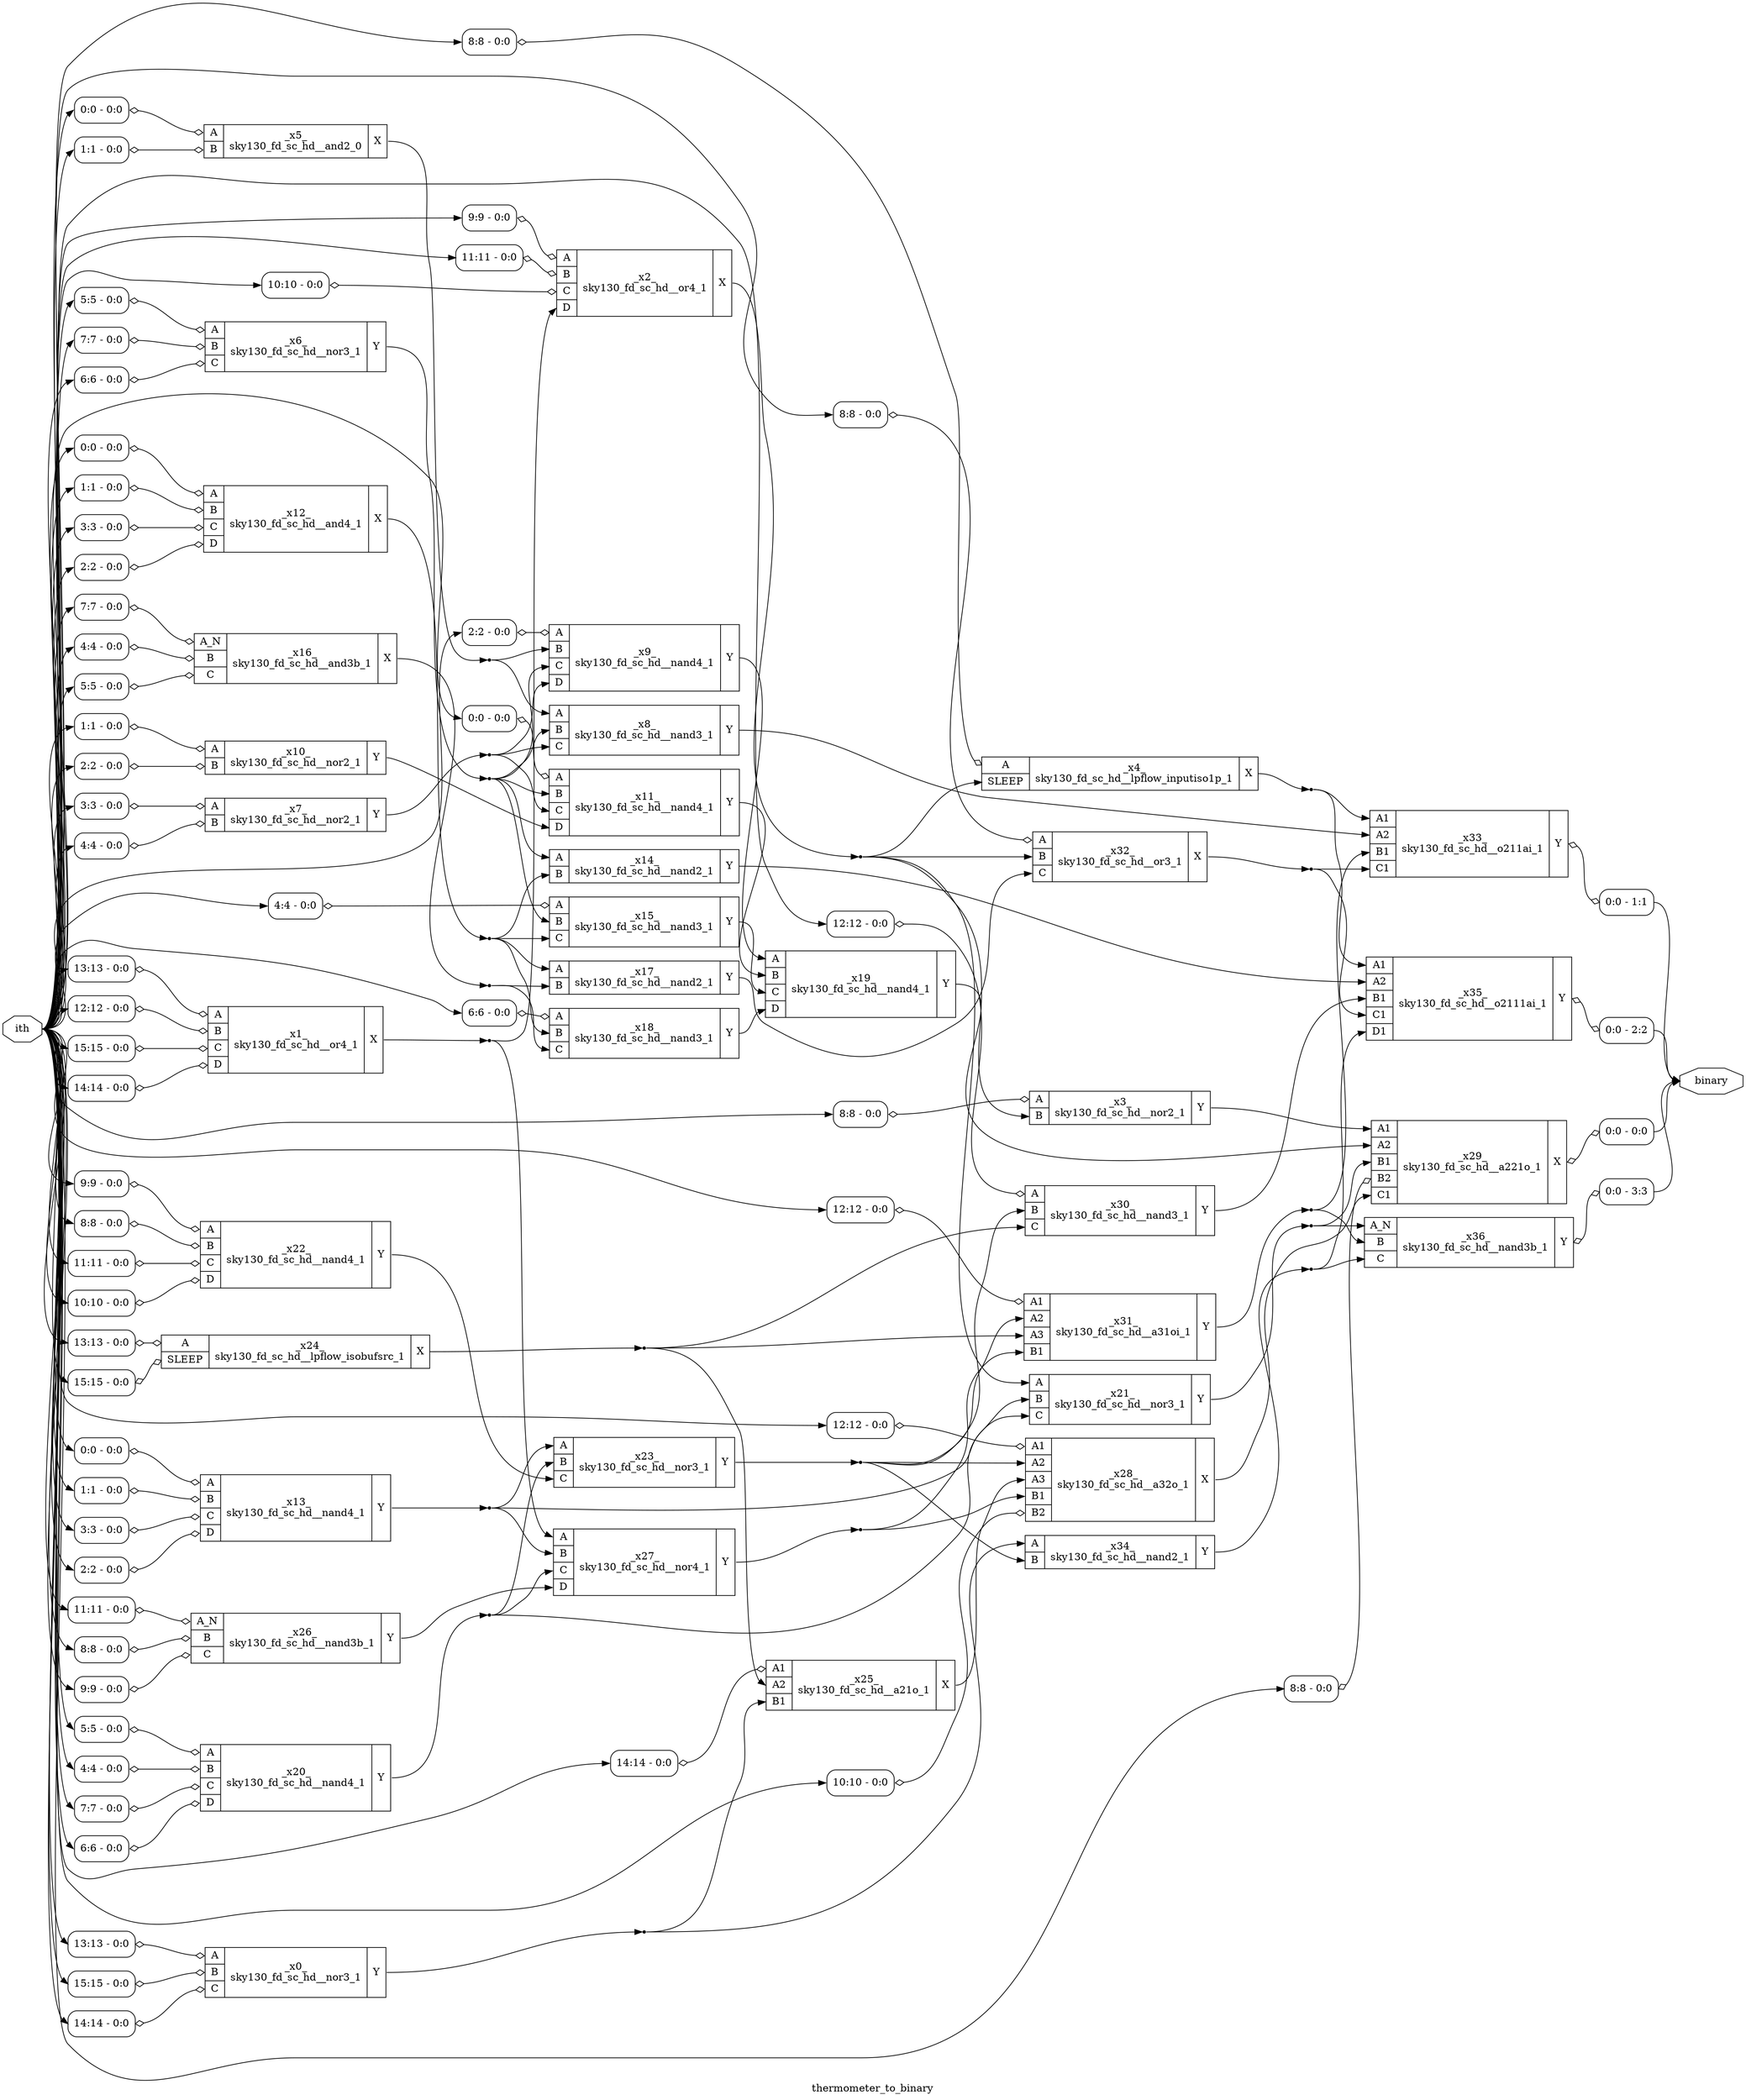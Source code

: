 digraph "thermometer_to_binary" {
label="thermometer_to_binary";
rankdir="LR";
remincross=true;
n34 [ shape=octagon, label="binary", color="black", fontcolor="black" ];
n35 [ shape=octagon, label="ith", color="black", fontcolor="black" ];
c40 [ shape=record, label="{{<p36> A|<p37> B|<p38> C}|_x0_\nsky130_fd_sc_hd__nor3_1|{<p39> Y}}",  ];
x0 [ shape=record, style=rounded, label="<s0> 13:13 - 0:0 ", color="black", fontcolor="black" ];
x0:e -> c40:p36:w [arrowhead=odiamond, arrowtail=odiamond, dir=both, color="black", fontcolor="black", label=""];
x1 [ shape=record, style=rounded, label="<s0> 15:15 - 0:0 ", color="black", fontcolor="black" ];
x1:e -> c40:p37:w [arrowhead=odiamond, arrowtail=odiamond, dir=both, color="black", fontcolor="black", label=""];
x2 [ shape=record, style=rounded, label="<s0> 14:14 - 0:0 ", color="black", fontcolor="black" ];
x2:e -> c40:p38:w [arrowhead=odiamond, arrowtail=odiamond, dir=both, color="black", fontcolor="black", label=""];
c43 [ shape=record, label="{{<p36> A|<p37> B|<p38> C|<p41> D}|_x1_\nsky130_fd_sc_hd__or4_1|{<p42> X}}",  ];
x3 [ shape=record, style=rounded, label="<s0> 13:13 - 0:0 ", color="black", fontcolor="black" ];
x3:e -> c43:p36:w [arrowhead=odiamond, arrowtail=odiamond, dir=both, color="black", fontcolor="black", label=""];
x4 [ shape=record, style=rounded, label="<s0> 12:12 - 0:0 ", color="black", fontcolor="black" ];
x4:e -> c43:p37:w [arrowhead=odiamond, arrowtail=odiamond, dir=both, color="black", fontcolor="black", label=""];
x5 [ shape=record, style=rounded, label="<s0> 15:15 - 0:0 ", color="black", fontcolor="black" ];
x5:e -> c43:p38:w [arrowhead=odiamond, arrowtail=odiamond, dir=both, color="black", fontcolor="black", label=""];
x6 [ shape=record, style=rounded, label="<s0> 14:14 - 0:0 ", color="black", fontcolor="black" ];
x6:e -> c43:p41:w [arrowhead=odiamond, arrowtail=odiamond, dir=both, color="black", fontcolor="black", label=""];
c44 [ shape=record, label="{{<p36> A|<p37> B|<p38> C|<p41> D}|_x2_\nsky130_fd_sc_hd__or4_1|{<p42> X}}",  ];
x7 [ shape=record, style=rounded, label="<s0> 9:9 - 0:0 ", color="black", fontcolor="black" ];
x7:e -> c44:p36:w [arrowhead=odiamond, arrowtail=odiamond, dir=both, color="black", fontcolor="black", label=""];
x8 [ shape=record, style=rounded, label="<s0> 11:11 - 0:0 ", color="black", fontcolor="black" ];
x8:e -> c44:p37:w [arrowhead=odiamond, arrowtail=odiamond, dir=both, color="black", fontcolor="black", label=""];
x9 [ shape=record, style=rounded, label="<s0> 10:10 - 0:0 ", color="black", fontcolor="black" ];
x9:e -> c44:p38:w [arrowhead=odiamond, arrowtail=odiamond, dir=both, color="black", fontcolor="black", label=""];
c45 [ shape=record, label="{{<p36> A|<p37> B}|_x3_\nsky130_fd_sc_hd__nor2_1|{<p39> Y}}",  ];
x10 [ shape=record, style=rounded, label="<s0> 8:8 - 0:0 ", color="black", fontcolor="black" ];
x10:e -> c45:p36:w [arrowhead=odiamond, arrowtail=odiamond, dir=both, color="black", fontcolor="black", label=""];
c47 [ shape=record, label="{{<p36> A|<p46> SLEEP}|_x4_\nsky130_fd_sc_hd__lpflow_inputiso1p_1|{<p42> X}}",  ];
x11 [ shape=record, style=rounded, label="<s0> 8:8 - 0:0 ", color="black", fontcolor="black" ];
x11:e -> c47:p36:w [arrowhead=odiamond, arrowtail=odiamond, dir=both, color="black", fontcolor="black", label=""];
c48 [ shape=record, label="{{<p36> A|<p37> B}|_x5_\nsky130_fd_sc_hd__and2_0|{<p42> X}}",  ];
x12 [ shape=record, style=rounded, label="<s0> 0:0 - 0:0 ", color="black", fontcolor="black" ];
x12:e -> c48:p36:w [arrowhead=odiamond, arrowtail=odiamond, dir=both, color="black", fontcolor="black", label=""];
x13 [ shape=record, style=rounded, label="<s0> 1:1 - 0:0 ", color="black", fontcolor="black" ];
x13:e -> c48:p37:w [arrowhead=odiamond, arrowtail=odiamond, dir=both, color="black", fontcolor="black", label=""];
c49 [ shape=record, label="{{<p36> A|<p37> B|<p38> C}|_x6_\nsky130_fd_sc_hd__nor3_1|{<p39> Y}}",  ];
x14 [ shape=record, style=rounded, label="<s0> 5:5 - 0:0 ", color="black", fontcolor="black" ];
x14:e -> c49:p36:w [arrowhead=odiamond, arrowtail=odiamond, dir=both, color="black", fontcolor="black", label=""];
x15 [ shape=record, style=rounded, label="<s0> 7:7 - 0:0 ", color="black", fontcolor="black" ];
x15:e -> c49:p37:w [arrowhead=odiamond, arrowtail=odiamond, dir=both, color="black", fontcolor="black", label=""];
x16 [ shape=record, style=rounded, label="<s0> 6:6 - 0:0 ", color="black", fontcolor="black" ];
x16:e -> c49:p38:w [arrowhead=odiamond, arrowtail=odiamond, dir=both, color="black", fontcolor="black", label=""];
c50 [ shape=record, label="{{<p36> A|<p37> B}|_x7_\nsky130_fd_sc_hd__nor2_1|{<p39> Y}}",  ];
x17 [ shape=record, style=rounded, label="<s0> 3:3 - 0:0 ", color="black", fontcolor="black" ];
x17:e -> c50:p36:w [arrowhead=odiamond, arrowtail=odiamond, dir=both, color="black", fontcolor="black", label=""];
x18 [ shape=record, style=rounded, label="<s0> 4:4 - 0:0 ", color="black", fontcolor="black" ];
x18:e -> c50:p37:w [arrowhead=odiamond, arrowtail=odiamond, dir=both, color="black", fontcolor="black", label=""];
c51 [ shape=record, label="{{<p36> A|<p37> B|<p38> C}|_x8_\nsky130_fd_sc_hd__nand3_1|{<p39> Y}}",  ];
c52 [ shape=record, label="{{<p36> A|<p37> B|<p38> C|<p41> D}|_x9_\nsky130_fd_sc_hd__nand4_1|{<p39> Y}}",  ];
x19 [ shape=record, style=rounded, label="<s0> 2:2 - 0:0 ", color="black", fontcolor="black" ];
x19:e -> c52:p36:w [arrowhead=odiamond, arrowtail=odiamond, dir=both, color="black", fontcolor="black", label=""];
c53 [ shape=record, label="{{<p36> A|<p37> B}|_x10_\nsky130_fd_sc_hd__nor2_1|{<p39> Y}}",  ];
x20 [ shape=record, style=rounded, label="<s0> 1:1 - 0:0 ", color="black", fontcolor="black" ];
x20:e -> c53:p36:w [arrowhead=odiamond, arrowtail=odiamond, dir=both, color="black", fontcolor="black", label=""];
x21 [ shape=record, style=rounded, label="<s0> 2:2 - 0:0 ", color="black", fontcolor="black" ];
x21:e -> c53:p37:w [arrowhead=odiamond, arrowtail=odiamond, dir=both, color="black", fontcolor="black", label=""];
c54 [ shape=record, label="{{<p36> A|<p37> B|<p38> C|<p41> D}|_x11_\nsky130_fd_sc_hd__nand4_1|{<p39> Y}}",  ];
x22 [ shape=record, style=rounded, label="<s0> 0:0 - 0:0 ", color="black", fontcolor="black" ];
x22:e -> c54:p36:w [arrowhead=odiamond, arrowtail=odiamond, dir=both, color="black", fontcolor="black", label=""];
c55 [ shape=record, label="{{<p36> A|<p37> B|<p38> C|<p41> D}|_x12_\nsky130_fd_sc_hd__and4_1|{<p42> X}}",  ];
x23 [ shape=record, style=rounded, label="<s0> 0:0 - 0:0 ", color="black", fontcolor="black" ];
x23:e -> c55:p36:w [arrowhead=odiamond, arrowtail=odiamond, dir=both, color="black", fontcolor="black", label=""];
x24 [ shape=record, style=rounded, label="<s0> 1:1 - 0:0 ", color="black", fontcolor="black" ];
x24:e -> c55:p37:w [arrowhead=odiamond, arrowtail=odiamond, dir=both, color="black", fontcolor="black", label=""];
x25 [ shape=record, style=rounded, label="<s0> 3:3 - 0:0 ", color="black", fontcolor="black" ];
x25:e -> c55:p38:w [arrowhead=odiamond, arrowtail=odiamond, dir=both, color="black", fontcolor="black", label=""];
x26 [ shape=record, style=rounded, label="<s0> 2:2 - 0:0 ", color="black", fontcolor="black" ];
x26:e -> c55:p41:w [arrowhead=odiamond, arrowtail=odiamond, dir=both, color="black", fontcolor="black", label=""];
c56 [ shape=record, label="{{<p36> A|<p37> B|<p38> C|<p41> D}|_x13_\nsky130_fd_sc_hd__nand4_1|{<p39> Y}}",  ];
x27 [ shape=record, style=rounded, label="<s0> 0:0 - 0:0 ", color="black", fontcolor="black" ];
x27:e -> c56:p36:w [arrowhead=odiamond, arrowtail=odiamond, dir=both, color="black", fontcolor="black", label=""];
x28 [ shape=record, style=rounded, label="<s0> 1:1 - 0:0 ", color="black", fontcolor="black" ];
x28:e -> c56:p37:w [arrowhead=odiamond, arrowtail=odiamond, dir=both, color="black", fontcolor="black", label=""];
x29 [ shape=record, style=rounded, label="<s0> 3:3 - 0:0 ", color="black", fontcolor="black" ];
x29:e -> c56:p38:w [arrowhead=odiamond, arrowtail=odiamond, dir=both, color="black", fontcolor="black", label=""];
x30 [ shape=record, style=rounded, label="<s0> 2:2 - 0:0 ", color="black", fontcolor="black" ];
x30:e -> c56:p41:w [arrowhead=odiamond, arrowtail=odiamond, dir=both, color="black", fontcolor="black", label=""];
c57 [ shape=record, label="{{<p36> A|<p37> B}|_x14_\nsky130_fd_sc_hd__nand2_1|{<p39> Y}}",  ];
c58 [ shape=record, label="{{<p36> A|<p37> B|<p38> C}|_x15_\nsky130_fd_sc_hd__nand3_1|{<p39> Y}}",  ];
x31 [ shape=record, style=rounded, label="<s0> 4:4 - 0:0 ", color="black", fontcolor="black" ];
x31:e -> c58:p36:w [arrowhead=odiamond, arrowtail=odiamond, dir=both, color="black", fontcolor="black", label=""];
c60 [ shape=record, label="{{<p59> A_N|<p37> B|<p38> C}|_x16_\nsky130_fd_sc_hd__and3b_1|{<p42> X}}",  ];
x32 [ shape=record, style=rounded, label="<s0> 7:7 - 0:0 ", color="black", fontcolor="black" ];
x32:e -> c60:p59:w [arrowhead=odiamond, arrowtail=odiamond, dir=both, color="black", fontcolor="black", label=""];
x33 [ shape=record, style=rounded, label="<s0> 4:4 - 0:0 ", color="black", fontcolor="black" ];
x33:e -> c60:p37:w [arrowhead=odiamond, arrowtail=odiamond, dir=both, color="black", fontcolor="black", label=""];
x34 [ shape=record, style=rounded, label="<s0> 5:5 - 0:0 ", color="black", fontcolor="black" ];
x34:e -> c60:p38:w [arrowhead=odiamond, arrowtail=odiamond, dir=both, color="black", fontcolor="black", label=""];
c61 [ shape=record, label="{{<p36> A|<p37> B}|_x17_\nsky130_fd_sc_hd__nand2_1|{<p39> Y}}",  ];
c62 [ shape=record, label="{{<p36> A|<p37> B|<p38> C}|_x18_\nsky130_fd_sc_hd__nand3_1|{<p39> Y}}",  ];
x35 [ shape=record, style=rounded, label="<s0> 6:6 - 0:0 ", color="black", fontcolor="black" ];
x35:e -> c62:p36:w [arrowhead=odiamond, arrowtail=odiamond, dir=both, color="black", fontcolor="black", label=""];
c63 [ shape=record, label="{{<p36> A|<p37> B|<p38> C|<p41> D}|_x19_\nsky130_fd_sc_hd__nand4_1|{<p39> Y}}",  ];
c64 [ shape=record, label="{{<p36> A|<p37> B|<p38> C|<p41> D}|_x20_\nsky130_fd_sc_hd__nand4_1|{<p39> Y}}",  ];
x36 [ shape=record, style=rounded, label="<s0> 5:5 - 0:0 ", color="black", fontcolor="black" ];
x36:e -> c64:p36:w [arrowhead=odiamond, arrowtail=odiamond, dir=both, color="black", fontcolor="black", label=""];
x37 [ shape=record, style=rounded, label="<s0> 4:4 - 0:0 ", color="black", fontcolor="black" ];
x37:e -> c64:p37:w [arrowhead=odiamond, arrowtail=odiamond, dir=both, color="black", fontcolor="black", label=""];
x38 [ shape=record, style=rounded, label="<s0> 7:7 - 0:0 ", color="black", fontcolor="black" ];
x38:e -> c64:p38:w [arrowhead=odiamond, arrowtail=odiamond, dir=both, color="black", fontcolor="black", label=""];
x39 [ shape=record, style=rounded, label="<s0> 6:6 - 0:0 ", color="black", fontcolor="black" ];
x39:e -> c64:p41:w [arrowhead=odiamond, arrowtail=odiamond, dir=both, color="black", fontcolor="black", label=""];
c65 [ shape=record, label="{{<p36> A|<p37> B|<p38> C}|_x21_\nsky130_fd_sc_hd__nor3_1|{<p39> Y}}",  ];
c66 [ shape=record, label="{{<p36> A|<p37> B|<p38> C|<p41> D}|_x22_\nsky130_fd_sc_hd__nand4_1|{<p39> Y}}",  ];
x40 [ shape=record, style=rounded, label="<s0> 9:9 - 0:0 ", color="black", fontcolor="black" ];
x40:e -> c66:p36:w [arrowhead=odiamond, arrowtail=odiamond, dir=both, color="black", fontcolor="black", label=""];
x41 [ shape=record, style=rounded, label="<s0> 8:8 - 0:0 ", color="black", fontcolor="black" ];
x41:e -> c66:p37:w [arrowhead=odiamond, arrowtail=odiamond, dir=both, color="black", fontcolor="black", label=""];
x42 [ shape=record, style=rounded, label="<s0> 11:11 - 0:0 ", color="black", fontcolor="black" ];
x42:e -> c66:p38:w [arrowhead=odiamond, arrowtail=odiamond, dir=both, color="black", fontcolor="black", label=""];
x43 [ shape=record, style=rounded, label="<s0> 10:10 - 0:0 ", color="black", fontcolor="black" ];
x43:e -> c66:p41:w [arrowhead=odiamond, arrowtail=odiamond, dir=both, color="black", fontcolor="black", label=""];
c67 [ shape=record, label="{{<p36> A|<p37> B|<p38> C}|_x23_\nsky130_fd_sc_hd__nor3_1|{<p39> Y}}",  ];
c68 [ shape=record, label="{{<p36> A|<p46> SLEEP}|_x24_\nsky130_fd_sc_hd__lpflow_isobufsrc_1|{<p42> X}}",  ];
x44 [ shape=record, style=rounded, label="<s0> 13:13 - 0:0 ", color="black", fontcolor="black" ];
x44:e -> c68:p36:w [arrowhead=odiamond, arrowtail=odiamond, dir=both, color="black", fontcolor="black", label=""];
x45 [ shape=record, style=rounded, label="<s0> 15:15 - 0:0 ", color="black", fontcolor="black" ];
x45:e -> c68:p46:w [arrowhead=odiamond, arrowtail=odiamond, dir=both, color="black", fontcolor="black", label=""];
c72 [ shape=record, label="{{<p69> A1|<p70> A2|<p71> B1}|_x25_\nsky130_fd_sc_hd__a21o_1|{<p42> X}}",  ];
x46 [ shape=record, style=rounded, label="<s0> 14:14 - 0:0 ", color="black", fontcolor="black" ];
x46:e -> c72:p69:w [arrowhead=odiamond, arrowtail=odiamond, dir=both, color="black", fontcolor="black", label=""];
c73 [ shape=record, label="{{<p59> A_N|<p37> B|<p38> C}|_x26_\nsky130_fd_sc_hd__nand3b_1|{<p39> Y}}",  ];
x47 [ shape=record, style=rounded, label="<s0> 11:11 - 0:0 ", color="black", fontcolor="black" ];
x47:e -> c73:p59:w [arrowhead=odiamond, arrowtail=odiamond, dir=both, color="black", fontcolor="black", label=""];
x48 [ shape=record, style=rounded, label="<s0> 8:8 - 0:0 ", color="black", fontcolor="black" ];
x48:e -> c73:p37:w [arrowhead=odiamond, arrowtail=odiamond, dir=both, color="black", fontcolor="black", label=""];
x49 [ shape=record, style=rounded, label="<s0> 9:9 - 0:0 ", color="black", fontcolor="black" ];
x49:e -> c73:p38:w [arrowhead=odiamond, arrowtail=odiamond, dir=both, color="black", fontcolor="black", label=""];
c74 [ shape=record, label="{{<p36> A|<p37> B|<p38> C|<p41> D}|_x27_\nsky130_fd_sc_hd__nor4_1|{<p39> Y}}",  ];
c77 [ shape=record, label="{{<p69> A1|<p70> A2|<p75> A3|<p71> B1|<p76> B2}|_x28_\nsky130_fd_sc_hd__a32o_1|{<p42> X}}",  ];
x50 [ shape=record, style=rounded, label="<s0> 12:12 - 0:0 ", color="black", fontcolor="black" ];
x50:e -> c77:p69:w [arrowhead=odiamond, arrowtail=odiamond, dir=both, color="black", fontcolor="black", label=""];
x51 [ shape=record, style=rounded, label="<s0> 10:10 - 0:0 ", color="black", fontcolor="black" ];
x51:e -> c77:p76:w [arrowhead=odiamond, arrowtail=odiamond, dir=both, color="black", fontcolor="black", label=""];
c79 [ shape=record, label="{{<p69> A1|<p70> A2|<p71> B1|<p76> B2|<p78> C1}|_x29_\nsky130_fd_sc_hd__a221o_1|{<p42> X}}",  ];
x52 [ shape=record, style=rounded, label="<s0> 8:8 - 0:0 ", color="black", fontcolor="black" ];
x52:e -> c79:p76:w [arrowhead=odiamond, arrowtail=odiamond, dir=both, color="black", fontcolor="black", label=""];
x53 [ shape=record, style=rounded, label="<s0> 0:0 - 0:0 ", color="black", fontcolor="black" ];
c79:p42:e -> x53:w [arrowhead=odiamond, arrowtail=odiamond, dir=both, color="black", fontcolor="black", label=""];
c80 [ shape=record, label="{{<p36> A|<p37> B|<p38> C}|_x30_\nsky130_fd_sc_hd__nand3_1|{<p39> Y}}",  ];
x54 [ shape=record, style=rounded, label="<s0> 12:12 - 0:0 ", color="black", fontcolor="black" ];
x54:e -> c80:p36:w [arrowhead=odiamond, arrowtail=odiamond, dir=both, color="black", fontcolor="black", label=""];
c81 [ shape=record, label="{{<p69> A1|<p70> A2|<p75> A3|<p71> B1}|_x31_\nsky130_fd_sc_hd__a31oi_1|{<p39> Y}}",  ];
x55 [ shape=record, style=rounded, label="<s0> 12:12 - 0:0 ", color="black", fontcolor="black" ];
x55:e -> c81:p69:w [arrowhead=odiamond, arrowtail=odiamond, dir=both, color="black", fontcolor="black", label=""];
c82 [ shape=record, label="{{<p36> A|<p37> B|<p38> C}|_x32_\nsky130_fd_sc_hd__or3_1|{<p42> X}}",  ];
x56 [ shape=record, style=rounded, label="<s0> 8:8 - 0:0 ", color="black", fontcolor="black" ];
x56:e -> c82:p36:w [arrowhead=odiamond, arrowtail=odiamond, dir=both, color="black", fontcolor="black", label=""];
c83 [ shape=record, label="{{<p69> A1|<p70> A2|<p71> B1|<p78> C1}|_x33_\nsky130_fd_sc_hd__o211ai_1|{<p39> Y}}",  ];
x57 [ shape=record, style=rounded, label="<s0> 0:0 - 1:1 ", color="black", fontcolor="black" ];
c83:p39:e -> x57:w [arrowhead=odiamond, arrowtail=odiamond, dir=both, color="black", fontcolor="black", label=""];
c84 [ shape=record, label="{{<p36> A|<p37> B}|_x34_\nsky130_fd_sc_hd__nand2_1|{<p39> Y}}",  ];
c86 [ shape=record, label="{{<p69> A1|<p70> A2|<p71> B1|<p78> C1|<p85> D1}|_x35_\nsky130_fd_sc_hd__o2111ai_1|{<p39> Y}}",  ];
x58 [ shape=record, style=rounded, label="<s0> 0:0 - 2:2 ", color="black", fontcolor="black" ];
c86:p39:e -> x58:w [arrowhead=odiamond, arrowtail=odiamond, dir=both, color="black", fontcolor="black", label=""];
c87 [ shape=record, label="{{<p59> A_N|<p37> B|<p38> C}|_x36_\nsky130_fd_sc_hd__nand3b_1|{<p39> Y}}",  ];
x59 [ shape=record, style=rounded, label="<s0> 0:0 - 3:3 ", color="black", fontcolor="black" ];
c87:p39:e -> x59:w [arrowhead=odiamond, arrowtail=odiamond, dir=both, color="black", fontcolor="black", label=""];
n1 [ shape=point ];
c40:p39:e -> n1:w [color="black", fontcolor="black", label=""];
n1:e -> c72:p71:w [color="black", fontcolor="black", label=""];
n1:e -> c84:p36:w [color="black", fontcolor="black", label=""];
c52:p39:e -> c63:p36:w [color="black", fontcolor="black", label=""];
c53:p39:e -> c54:p41:w [color="black", fontcolor="black", label=""];
c54:p39:e -> c63:p37:w [color="black", fontcolor="black", label=""];
n13 [ shape=point ];
c55:p42:e -> n13:w [color="black", fontcolor="black", label=""];
n13:e -> c57:p37:w [color="black", fontcolor="black", label=""];
n13:e -> c58:p38:w [color="black", fontcolor="black", label=""];
n13:e -> c61:p36:w [color="black", fontcolor="black", label=""];
n13:e -> c62:p37:w [color="black", fontcolor="black", label=""];
n14 [ shape=point ];
c56:p39:e -> n14:w [color="black", fontcolor="black", label=""];
n14:e -> c65:p37:w [color="black", fontcolor="black", label=""];
n14:e -> c67:p36:w [color="black", fontcolor="black", label=""];
n14:e -> c74:p37:w [color="black", fontcolor="black", label=""];
c57:p39:e -> c86:p70:w [color="black", fontcolor="black", label=""];
c58:p39:e -> c63:p38:w [color="black", fontcolor="black", label=""];
n17 [ shape=point ];
c60:p42:e -> n17:w [color="black", fontcolor="black", label=""];
n17:e -> c61:p37:w [color="black", fontcolor="black", label=""];
n17:e -> c62:p38:w [color="black", fontcolor="black", label=""];
c61:p39:e -> c82:p38:w [color="black", fontcolor="black", label=""];
c62:p39:e -> c63:p41:w [color="black", fontcolor="black", label=""];
n2 [ shape=point ];
c43:p42:e -> n2:w [color="black", fontcolor="black", label=""];
n2:e -> c44:p41:w [color="black", fontcolor="black", label=""];
n2:e -> c74:p36:w [color="black", fontcolor="black", label=""];
c63:p39:e -> c79:p70:w [color="black", fontcolor="black", label=""];
n21 [ shape=point ];
c64:p39:e -> n21:w [color="black", fontcolor="black", label=""];
n21:e -> c65:p38:w [color="black", fontcolor="black", label=""];
n21:e -> c67:p37:w [color="black", fontcolor="black", label=""];
n21:e -> c74:p38:w [color="black", fontcolor="black", label=""];
n22 [ shape=point ];
c65:p39:e -> n22:w [color="black", fontcolor="black", label=""];
n22:e -> c79:p71:w [color="black", fontcolor="black", label=""];
n22:e -> c87:p59:w [color="black", fontcolor="black", label=""];
c66:p39:e -> c67:p38:w [color="black", fontcolor="black", label=""];
n24 [ shape=point ];
c67:p39:e -> n24:w [color="black", fontcolor="black", label=""];
n24:e -> c77:p70:w [color="black", fontcolor="black", label=""];
n24:e -> c80:p37:w [color="black", fontcolor="black", label=""];
n24:e -> c81:p70:w [color="black", fontcolor="black", label=""];
n24:e -> c84:p37:w [color="black", fontcolor="black", label=""];
n25 [ shape=point ];
c68:p42:e -> n25:w [color="black", fontcolor="black", label=""];
n25:e -> c72:p70:w [color="black", fontcolor="black", label=""];
n25:e -> c80:p38:w [color="black", fontcolor="black", label=""];
n25:e -> c81:p75:w [color="black", fontcolor="black", label=""];
c72:p42:e -> c77:p75:w [color="black", fontcolor="black", label=""];
c73:p39:e -> c74:p41:w [color="black", fontcolor="black", label=""];
n28 [ shape=point ];
c74:p39:e -> n28:w [color="black", fontcolor="black", label=""];
n28:e -> c77:p71:w [color="black", fontcolor="black", label=""];
n28:e -> c81:p71:w [color="black", fontcolor="black", label=""];
c77:p42:e -> c79:p78:w [color="black", fontcolor="black", label=""];
n3 [ shape=point ];
c44:p42:e -> n3:w [color="black", fontcolor="black", label=""];
n3:e -> c45:p37:w [color="black", fontcolor="black", label=""];
n3:e -> c47:p46:w [color="black", fontcolor="black", label=""];
n3:e -> c65:p36:w [color="black", fontcolor="black", label=""];
n3:e -> c82:p37:w [color="black", fontcolor="black", label=""];
c80:p39:e -> c86:p71:w [color="black", fontcolor="black", label=""];
n31 [ shape=point ];
c81:p39:e -> n31:w [color="black", fontcolor="black", label=""];
n31:e -> c83:p71:w [color="black", fontcolor="black", label=""];
n31:e -> c87:p37:w [color="black", fontcolor="black", label=""];
n32 [ shape=point ];
c82:p42:e -> n32:w [color="black", fontcolor="black", label=""];
n32:e -> c83:p78:w [color="black", fontcolor="black", label=""];
n32:e -> c86:p78:w [color="black", fontcolor="black", label=""];
n33 [ shape=point ];
c84:p39:e -> n33:w [color="black", fontcolor="black", label=""];
n33:e -> c86:p85:w [color="black", fontcolor="black", label=""];
n33:e -> c87:p38:w [color="black", fontcolor="black", label=""];
x53:s0:e -> n34:w [color="black", fontcolor="black", label=""];
x57:s0:e -> n34:w [color="black", fontcolor="black", label=""];
x58:s0:e -> n34:w [color="black", fontcolor="black", label=""];
x59:s0:e -> n34:w [color="black", fontcolor="black", label=""];
n35:e -> x0:s0:w [color="black", fontcolor="black", label=""];
n35:e -> x10:s0:w [color="black", fontcolor="black", label=""];
n35:e -> x11:s0:w [color="black", fontcolor="black", label=""];
n35:e -> x12:s0:w [color="black", fontcolor="black", label=""];
n35:e -> x13:s0:w [color="black", fontcolor="black", label=""];
n35:e -> x14:s0:w [color="black", fontcolor="black", label=""];
n35:e -> x15:s0:w [color="black", fontcolor="black", label=""];
n35:e -> x16:s0:w [color="black", fontcolor="black", label=""];
n35:e -> x17:s0:w [color="black", fontcolor="black", label=""];
n35:e -> x18:s0:w [color="black", fontcolor="black", label=""];
n35:e -> x19:s0:w [color="black", fontcolor="black", label=""];
n35:e -> x1:s0:w [color="black", fontcolor="black", label=""];
n35:e -> x20:s0:w [color="black", fontcolor="black", label=""];
n35:e -> x21:s0:w [color="black", fontcolor="black", label=""];
n35:e -> x22:s0:w [color="black", fontcolor="black", label=""];
n35:e -> x23:s0:w [color="black", fontcolor="black", label=""];
n35:e -> x24:s0:w [color="black", fontcolor="black", label=""];
n35:e -> x25:s0:w [color="black", fontcolor="black", label=""];
n35:e -> x26:s0:w [color="black", fontcolor="black", label=""];
n35:e -> x27:s0:w [color="black", fontcolor="black", label=""];
n35:e -> x28:s0:w [color="black", fontcolor="black", label=""];
n35:e -> x29:s0:w [color="black", fontcolor="black", label=""];
n35:e -> x2:s0:w [color="black", fontcolor="black", label=""];
n35:e -> x30:s0:w [color="black", fontcolor="black", label=""];
n35:e -> x31:s0:w [color="black", fontcolor="black", label=""];
n35:e -> x32:s0:w [color="black", fontcolor="black", label=""];
n35:e -> x33:s0:w [color="black", fontcolor="black", label=""];
n35:e -> x34:s0:w [color="black", fontcolor="black", label=""];
n35:e -> x35:s0:w [color="black", fontcolor="black", label=""];
n35:e -> x36:s0:w [color="black", fontcolor="black", label=""];
n35:e -> x37:s0:w [color="black", fontcolor="black", label=""];
n35:e -> x38:s0:w [color="black", fontcolor="black", label=""];
n35:e -> x39:s0:w [color="black", fontcolor="black", label=""];
n35:e -> x3:s0:w [color="black", fontcolor="black", label=""];
n35:e -> x40:s0:w [color="black", fontcolor="black", label=""];
n35:e -> x41:s0:w [color="black", fontcolor="black", label=""];
n35:e -> x42:s0:w [color="black", fontcolor="black", label=""];
n35:e -> x43:s0:w [color="black", fontcolor="black", label=""];
n35:e -> x44:s0:w [color="black", fontcolor="black", label=""];
n35:e -> x45:s0:w [color="black", fontcolor="black", label=""];
n35:e -> x46:s0:w [color="black", fontcolor="black", label=""];
n35:e -> x47:s0:w [color="black", fontcolor="black", label=""];
n35:e -> x48:s0:w [color="black", fontcolor="black", label=""];
n35:e -> x49:s0:w [color="black", fontcolor="black", label=""];
n35:e -> x4:s0:w [color="black", fontcolor="black", label=""];
n35:e -> x50:s0:w [color="black", fontcolor="black", label=""];
n35:e -> x51:s0:w [color="black", fontcolor="black", label=""];
n35:e -> x52:s0:w [color="black", fontcolor="black", label=""];
n35:e -> x54:s0:w [color="black", fontcolor="black", label=""];
n35:e -> x55:s0:w [color="black", fontcolor="black", label=""];
n35:e -> x56:s0:w [color="black", fontcolor="black", label=""];
n35:e -> x5:s0:w [color="black", fontcolor="black", label=""];
n35:e -> x6:s0:w [color="black", fontcolor="black", label=""];
n35:e -> x7:s0:w [color="black", fontcolor="black", label=""];
n35:e -> x8:s0:w [color="black", fontcolor="black", label=""];
n35:e -> x9:s0:w [color="black", fontcolor="black", label=""];
c45:p39:e -> c79:p69:w [color="black", fontcolor="black", label=""];
n5 [ shape=point ];
c47:p42:e -> n5:w [color="black", fontcolor="black", label=""];
n5:e -> c83:p69:w [color="black", fontcolor="black", label=""];
n5:e -> c86:p69:w [color="black", fontcolor="black", label=""];
n6 [ shape=point ];
c48:p42:e -> n6:w [color="black", fontcolor="black", label=""];
n6:e -> c51:p36:w [color="black", fontcolor="black", label=""];
n6:e -> c52:p37:w [color="black", fontcolor="black", label=""];
n7 [ shape=point ];
c49:p39:e -> n7:w [color="black", fontcolor="black", label=""];
n7:e -> c51:p37:w [color="black", fontcolor="black", label=""];
n7:e -> c52:p38:w [color="black", fontcolor="black", label=""];
n7:e -> c54:p37:w [color="black", fontcolor="black", label=""];
n7:e -> c57:p36:w [color="black", fontcolor="black", label=""];
n7:e -> c58:p37:w [color="black", fontcolor="black", label=""];
n8 [ shape=point ];
c50:p39:e -> n8:w [color="black", fontcolor="black", label=""];
n8:e -> c51:p38:w [color="black", fontcolor="black", label=""];
n8:e -> c52:p41:w [color="black", fontcolor="black", label=""];
n8:e -> c54:p38:w [color="black", fontcolor="black", label=""];
c51:p39:e -> c83:p70:w [color="black", fontcolor="black", label=""];
}
